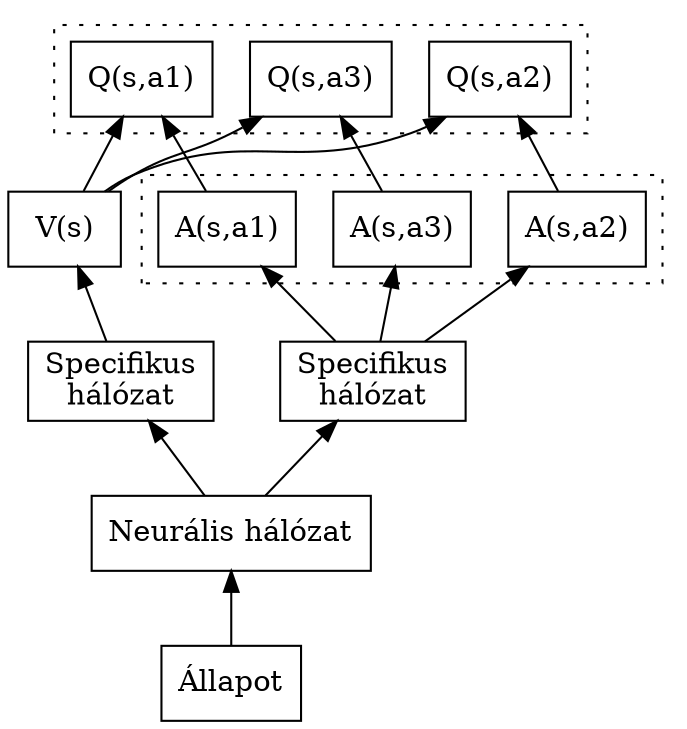 digraph dql {
    graph[dpi=300]
    rankdir="BT"

    s [label="Állapot", shape="rectangle"]
    net [label="Neurális hálózat", shape="rectangle"]
    vsnet [label="Specifikus\nhálózat", shape="rectangle"]
    qsanet [label="Specifikus\nhálózat", shape="rectangle"]
    vs [label="V(s)", shape="rectangle"]

    subgraph cluster1{
        style="dotted"
        a1 [label="A(s,a1)", shape="rectangle"]
        a2 [label="A(s,a2)", shape="rectangle"]
        a3 [label="A(s,a3)", shape="rectangle"]  
    }
    
    subgraph cluster2{
        style="dotted"
        q1 [label="Q(s,a1)", shape="rectangle"]
        q2 [label="Q(s,a2)", shape="rectangle"]
        q3 [label="Q(s,a3)", shape="rectangle"]  
    }

    a1 -> q1
    vs -> q1
    a2 -> q2
    vs -> q2
    a3 -> q3
    vs -> q3
    vsnet -> vs
    qsanet -> a1
    qsanet -> a2
    qsanet -> a3
    net -> vsnet
    net -> qsanet
    s -> net
}